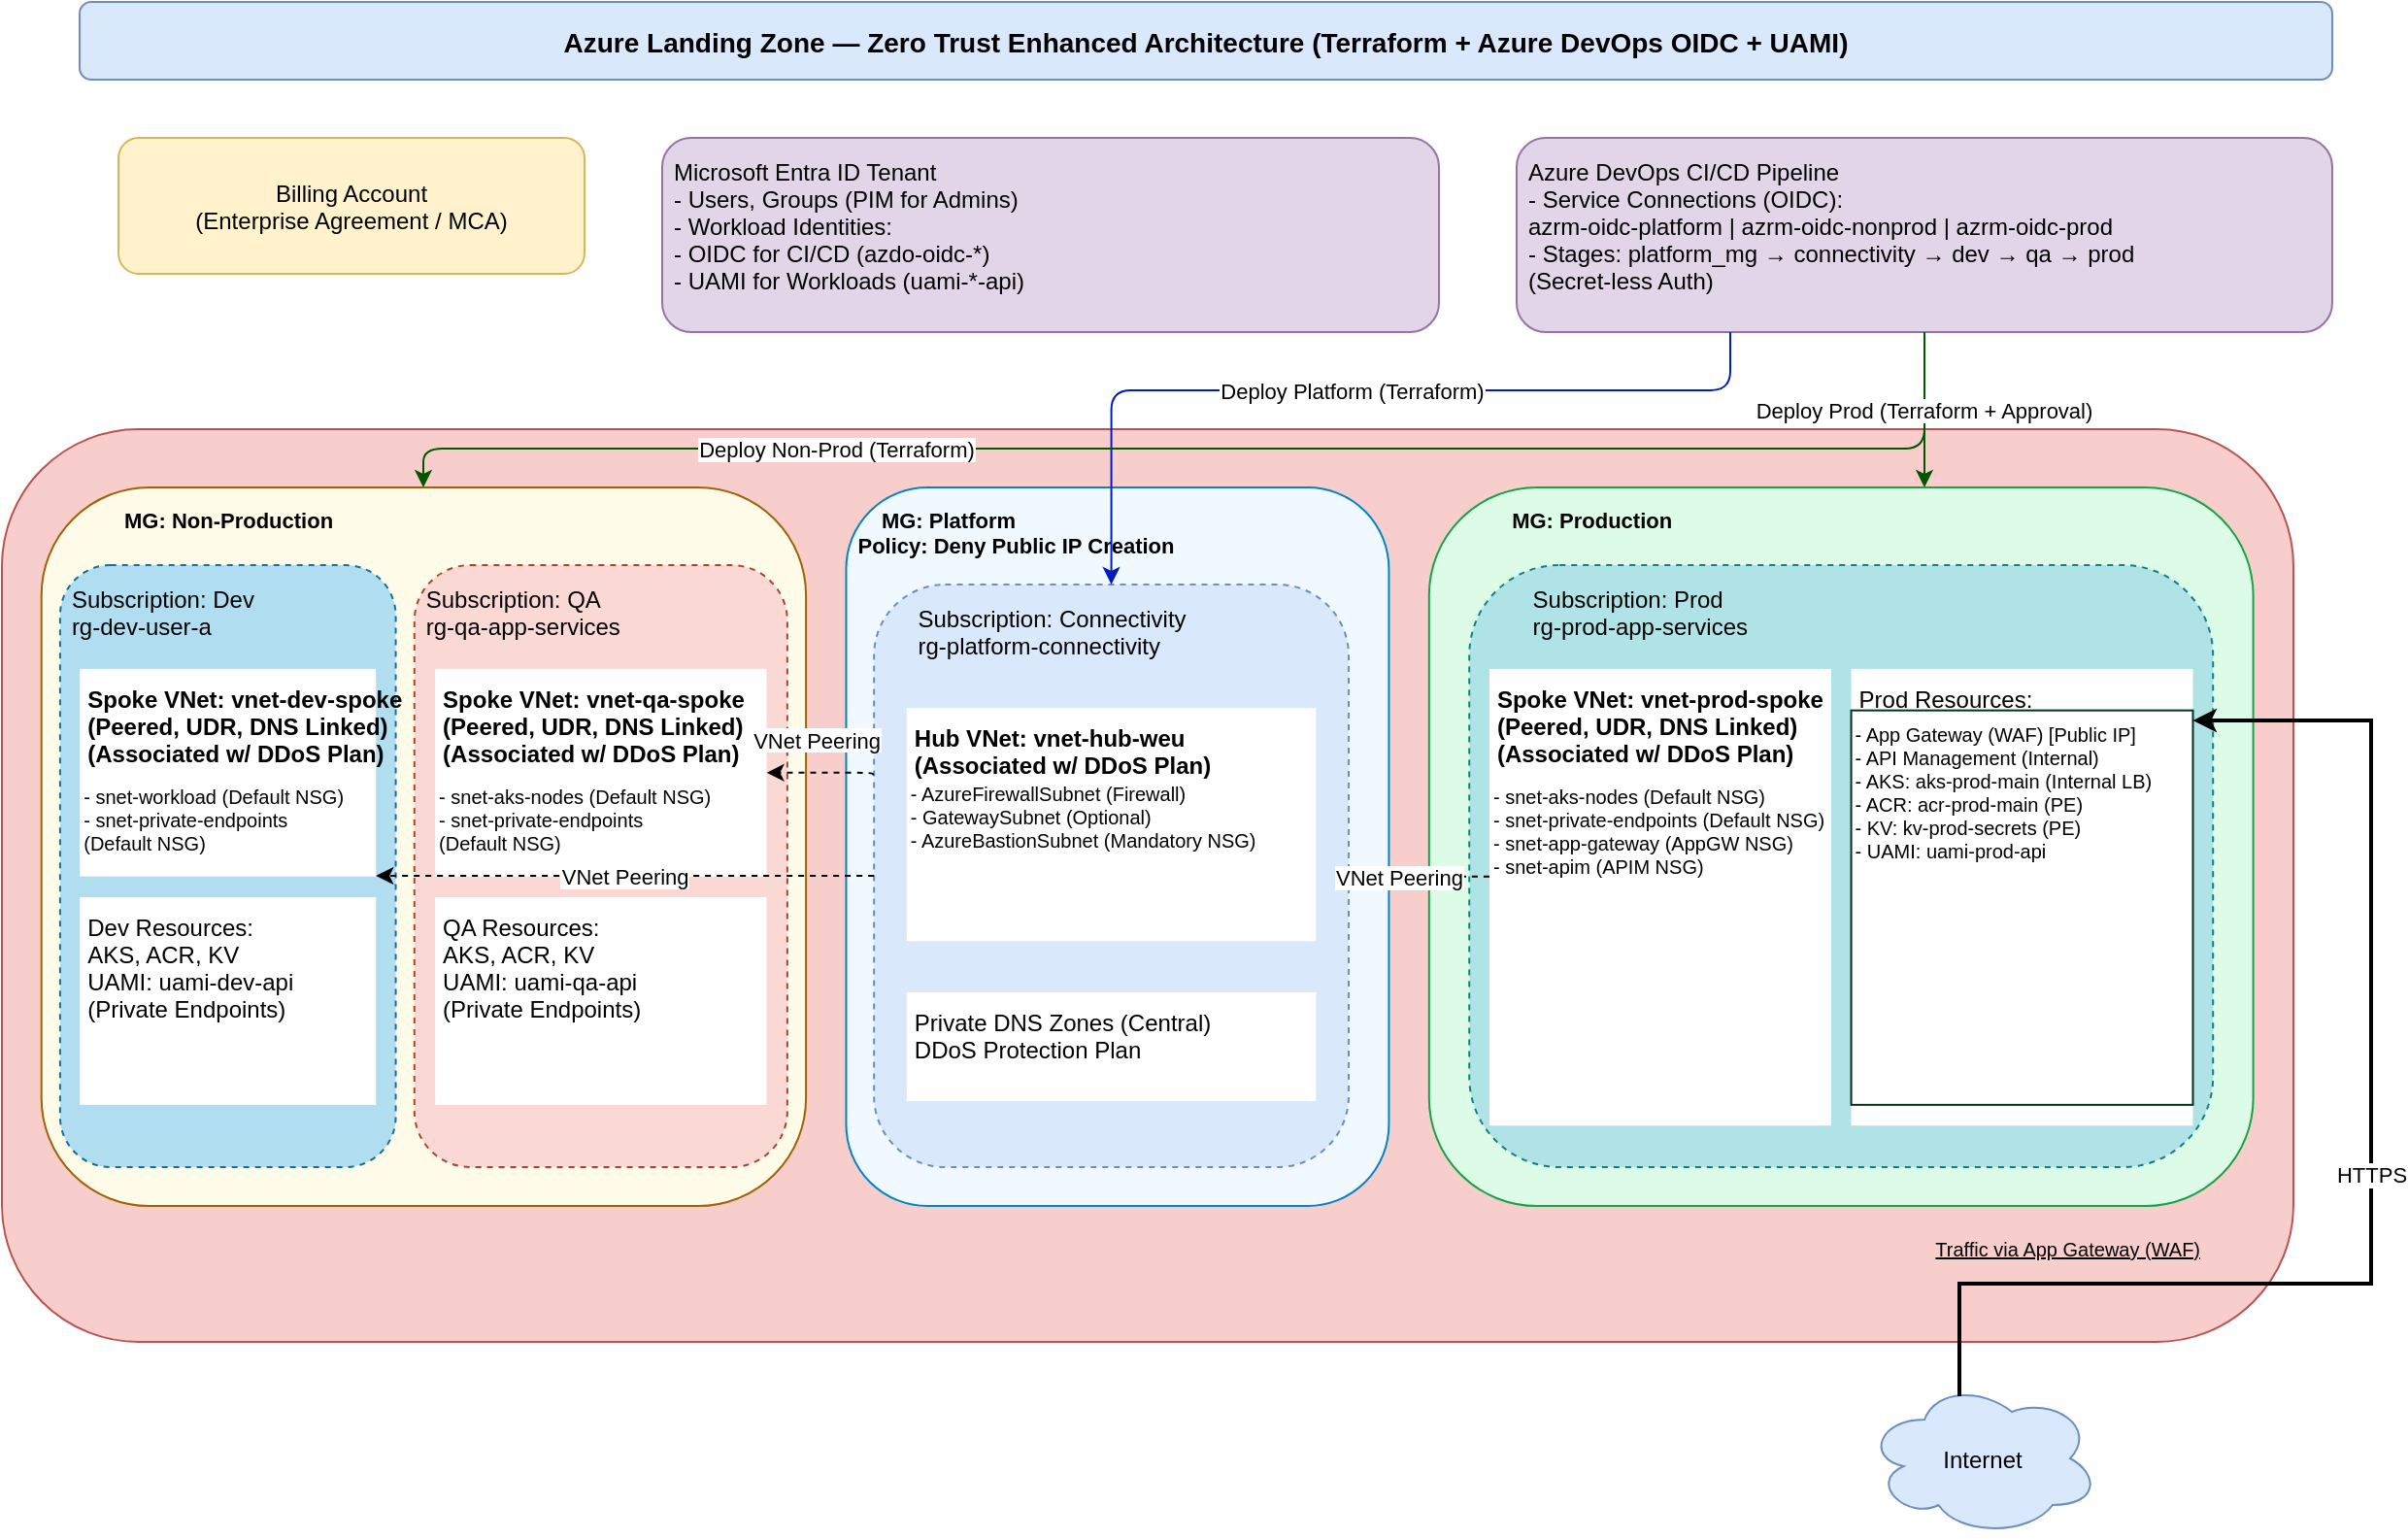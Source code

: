 <mxfile version="28.2.8">
  <diagram name="Azure Landing Zone – Zero Trust Enhanced" id="0">
    <mxGraphModel dx="2860" dy="552" grid="1" gridSize="10" guides="1" tooltips="1" connect="1" arrows="1" fold="1" page="1" pageScale="1" pageWidth="1654" pageHeight="1169" math="0" shadow="0" adaptiveColors="none">
      <root>
        <mxCell id="0" />
        <mxCell id="1" parent="0" />
        <mxCell id="title" value="Azure Landing Zone — Zero Trust Enhanced Architecture (Terraform + Azure DevOps OIDC + UAMI)" style="rounded=1;fillColor=#dae8fc;strokeColor=#6c8ebf;fontStyle=1;fontSize=14;" parent="1" vertex="1">
          <mxGeometry x="20" y="10" width="1160" height="40" as="geometry" />
        </mxCell>
        <mxCell id="billing" value="Billing Account&#xa;(Enterprise Agreement / MCA)" style="rounded=1;fillColor=#fff2cc;strokeColor=#d6b656;" parent="1" vertex="1">
          <mxGeometry x="40" y="80" width="240" height="70" as="geometry" />
        </mxCell>
        <mxCell id="entra" value="Microsoft Entra ID Tenant&#xa;- Users, Groups (PIM for Admins)&#xa;- Workload Identities:&#xa;  - OIDC for CI/CD (azdo-oidc-*)&#xa;  - UAMI for Workloads (uami-*-api)" style="rounded=1;fillColor=#e1d5e7;strokeColor=#9673a6;align=left;verticalAlign=top;spacing=6;" parent="1" vertex="1">
          <mxGeometry x="320" y="80" width="400" height="100" as="geometry" />
        </mxCell>
        <mxCell id="cicd" value="Azure DevOps CI/CD Pipeline&#xa;- Service Connections (OIDC):&#xa;  azrm-oidc-platform | azrm-oidc-nonprod | azrm-oidc-prod&#xa;- Stages: platform_mg → connectivity → dev → qa → prod&#xa;(Secret-less Auth)" style="rounded=1;fillColor=#e1d5e7;strokeColor=#9673a6;align=left;verticalAlign=top;spacing=6;" parent="1" vertex="1">
          <mxGeometry x="760" y="80" width="420" height="100" as="geometry" />
        </mxCell>
        <mxCell id="mg_hierarchy" value="" style="rounded=1;fillColor=#f8cecc;strokeColor=#b85450;fontSize=12;fontStyle=1;" parent="1" vertex="1">
          <mxGeometry x="-20" y="230" width="1180" height="470" as="geometry" />
        </mxCell>
        <mxCell id="platform_mg" value="    MG: Platform&#xa;Policy: Deny Public IP Creation" style="rounded=1;fillColor=#f0f9ff;strokeColor=#0284c7;align=left;verticalAlign=top;spacing=6;fontSize=11;fontStyle=1;" parent="mg_hierarchy" vertex="1">
          <mxGeometry x="434.737" y="30" width="279.474" height="370" as="geometry" />
        </mxCell>
        <mxCell id="connectivity" value="     Subscription: Connectivity&#xa;     rg-platform-connectivity" style="rounded=1;dashed=1;fillColor=#dae8fc;strokeColor=#6c8ebf;align=left;verticalAlign=top;spacing=6;" parent="platform_mg" vertex="1">
          <mxGeometry x="14.336" y="50" width="244.436" height="300" as="geometry" />
        </mxCell>
        <mxCell id="hub_vnet" value="Hub VNet: vnet-hub-weu&#xa;(Associated w/ DDoS Plan)" style="rounded=0;fillColor=#ffffff;strokeColor=none;align=left;verticalAlign=top;spacing=4;fontStyle=1" parent="connectivity" vertex="1">
          <mxGeometry x="16.831" y="63.617" width="210.765" height="120" as="geometry" />
        </mxCell>
        <mxCell id="hub_subnets" value="- AzureFirewallSubnet (Firewall)&#xa;- GatewaySubnet (Optional)&#xa;- AzureBastionSubnet (Mandatory NSG)" style="text;align=left;verticalAlign=top;spacing=2;fontSize=10;" parent="hub_vnet" vertex="1">
          <mxGeometry y="32" width="210.765" height="56" as="geometry" />
        </mxCell>
        <mxCell id="dns_ddos" value="Private DNS Zones (Central)&#xa;DDoS Protection Plan" style="rounded=0;fillColor=#ffffff;strokeColor=none;align=left;verticalAlign=top;spacing=4;" parent="connectivity" vertex="1">
          <mxGeometry x="16.831" y="210.0" width="210.765" height="56.002" as="geometry" />
        </mxCell>
        <mxCell id="prod_mg" value="            MG: Production" style="rounded=1;fillColor=#dcfce7;strokeColor=#16a34a;align=left;verticalAlign=top;spacing=6;fontSize=11;fontStyle=1;" parent="mg_hierarchy" vertex="1">
          <mxGeometry x="734.912" y="30" width="424.386" height="370" as="geometry" />
        </mxCell>
        <mxCell id="prod" value="        Subscription: Prod&#xa;        rg-prod-app-services" style="rounded=1;dashed=1;fillColor=#b0e3e6;strokeColor=#0e8088;align=left;verticalAlign=top;spacing=6;" parent="prod_mg" vertex="1">
          <mxGeometry x="20.702" y="40" width="382.982" height="310" as="geometry" />
        </mxCell>
        <mxCell id="prod_vnet" value="Spoke VNet: vnet-prod-spoke&#xa;(Peered, UDR, DNS Linked)&#xa;(Associated w/ DDoS Plan)" style="rounded=0;fillColor=#ffffff;strokeColor=none;align=left;verticalAlign=top;spacing=4;fontStyle=1" parent="prod" vertex="1">
          <mxGeometry x="10.351" y="53.448" width="175.965" height="235.172" as="geometry" />
        </mxCell>
        <mxCell id="prod_subnets" value="- snet-aks-nodes (Default NSG)&#xa;- snet-private-endpoints (Default NSG)&#xa;- snet-app-gateway (AppGW NSG)&#xa;- snet-apim (APIM NSG)" style="text;align=left;verticalAlign=top;spacing=2;fontSize=10;" parent="prod_vnet" vertex="1">
          <mxGeometry y="53.448" width="175.965" height="106.897" as="geometry" />
        </mxCell>
        <mxCell id="prod_workload" value="Prod Resources:" style="rounded=0;fillColor=#ffffff;strokeColor=none;align=left;verticalAlign=top;spacing=4;" parent="prod" vertex="1">
          <mxGeometry x="196.667" y="53.448" width="175.965" height="235.172" as="geometry" />
        </mxCell>
        <mxCell id="prod_items" value="- App Gateway (WAF) [Public IP]&#xa;- API Management (Internal)&#xa;- AKS: aks-prod-main (Internal LB)&#xa;- ACR: acr-prod-main (PE)&#xa;- KV: kv-prod-secrets (PE)&#xa;- UAMI: uami-prod-api" style="text;align=left;verticalAlign=top;spacing=2;fontSize=10;strokeColor=#00331A;" parent="prod_workload" vertex="1">
          <mxGeometry y="21.379" width="175.965" height="203.103" as="geometry" />
        </mxCell>
        <mxCell id="note_appgw" value="Traffic via App Gateway (WAF)" style="text;fontSize=10;fontStyle=4;" parent="mg_hierarchy" vertex="1">
          <mxGeometry x="993.684" y="410" width="144.912" height="20" as="geometry" />
        </mxCell>
        <mxCell id="nonprod_mg" value="            MG: Non-Production" style="rounded=1;fillColor=#fefce8;strokeColor=#a16207;align=left;verticalAlign=top;spacing=6;fontSize=11;fontStyle=1;" parent="mg_hierarchy" vertex="1">
          <mxGeometry x="20.345" y="30" width="393.693" height="370" as="geometry" />
        </mxCell>
        <mxCell id="dev" value="Subscription: Dev&#xa;rg-dev-user-a" style="rounded=1;dashed=1;fillColor=#b1ddf0;strokeColor=#10739e;align=left;verticalAlign=top;spacing=6;" parent="nonprod_mg" vertex="1">
          <mxGeometry x="9.602" y="40" width="172.841" height="310" as="geometry" />
        </mxCell>
        <mxCell id="dev_vnet" value="Spoke VNet: vnet-dev-spoke&#xa;(Peered, UDR, DNS Linked)&#xa;(Associated w/ DDoS Plan)" style="rounded=0;fillColor=#ffffff;strokeColor=none;align=left;verticalAlign=top;spacing=4;fontStyle=1" parent="dev" vertex="1">
          <mxGeometry x="10.167" y="53.448" width="152.507" height="106.897" as="geometry" />
        </mxCell>
        <mxCell id="dev_subnets" value="- snet-workload (Default NSG)&#xa;- snet-private-endpoints &#xa;(Default NSG)" style="text;align=left;verticalAlign=top;spacing=2;fontSize=10;" parent="dev_vnet" vertex="1">
          <mxGeometry y="53.448" width="152.507" height="53.448" as="geometry" />
        </mxCell>
        <mxCell id="dev_workload" value="Dev Resources:&#xa;AKS, ACR, KV&#xa;UAMI: uami-dev-api&#xa;(Private Endpoints)" style="rounded=0;fillColor=#ffffff;strokeColor=none;align=left;verticalAlign=top;spacing=4;" parent="dev" vertex="1">
          <mxGeometry x="10.167" y="171.034" width="152.507" height="106.897" as="geometry" />
        </mxCell>
        <mxCell id="qa" value="Subscription: QA&#xa;rg-qa-app-services" style="rounded=1;dashed=1;fillColor=#fad9d5;strokeColor=#ae4132;align=left;verticalAlign=top;spacing=6;" parent="nonprod_mg" vertex="1">
          <mxGeometry x="192.045" y="40" width="192.045" height="310" as="geometry" />
        </mxCell>
        <mxCell id="qa_vnet" value="Spoke VNet: vnet-qa-spoke&#xa;(Peered, UDR, DNS Linked)&#xa;(Associated w/ DDoS Plan)" style="rounded=0;fillColor=#ffffff;strokeColor=none;align=left;verticalAlign=top;spacing=4;fontStyle=1" parent="qa" vertex="1">
          <mxGeometry x="10.669" y="53.448" width="170.707" height="106.897" as="geometry" />
        </mxCell>
        <mxCell id="qa_subnets" value="- snet-aks-nodes (Default NSG)&#xa;- snet-private-endpoints &#xa;(Default NSG)" style="text;align=left;verticalAlign=top;spacing=2;fontSize=10;" parent="qa_vnet" vertex="1">
          <mxGeometry y="53.448" width="170.707" height="53.448" as="geometry" />
        </mxCell>
        <mxCell id="qa_workload" value="QA Resources:&#xa;AKS, ACR, KV&#xa;UAMI: uami-qa-api&#xa;(Private Endpoints)" style="rounded=0;fillColor=#ffffff;strokeColor=none;align=left;verticalAlign=top;spacing=4;" parent="qa" vertex="1">
          <mxGeometry x="10.669" y="171.034" width="170.707" height="106.897" as="geometry" />
        </mxCell>
        <mxCell id="peer1" value="VNet Peering" style="edgeStyle=orthogonalEdgeStyle;dashed=1;strokeColor=#000000;" parent="mg_hierarchy" source="connectivity" target="dev_vnet" edge="1">
          <mxGeometry relative="1" as="geometry">
            <Array as="points">
              <mxPoint x="279.474" y="230" />
              <mxPoint x="502.018" y="230" />
            </Array>
          </mxGeometry>
        </mxCell>
        <mxCell id="peer2" value="VNet Peering" style="edgeStyle=orthogonalEdgeStyle;dashed=1;strokeColor=#000000;entryX=1;entryY=0;entryDx=0;entryDy=0;exitX=-0.002;exitY=0.327;exitDx=0;exitDy=0;exitPerimeter=0;" parent="mg_hierarchy" source="connectivity" target="qa_subnets" edge="1">
          <mxGeometry x="0.064" y="-17" relative="1" as="geometry">
            <Array as="points">
              <mxPoint x="449" y="177" />
            </Array>
            <mxPoint as="offset" />
          </mxGeometry>
        </mxCell>
        <mxCell id="peer3" value="VNet Peering" style="edgeStyle=orthogonalEdgeStyle;dashed=1;strokeColor=#000000;exitX=0;exitY=0.5;exitDx=0;exitDy=0;entryX=1;entryY=0.5;entryDx=0;entryDy=0;" parent="mg_hierarchy" source="prod_subnets" target="connectivity" edge="1">
          <mxGeometry x="-0.006" y="10" relative="1" as="geometry">
            <Array as="points" />
            <mxPoint x="-18.064" y="214.5" as="sourcePoint" />
            <mxPoint x="462.049" y="214.5" as="targetPoint" />
            <mxPoint as="offset" />
          </mxGeometry>
        </mxCell>
        <mxCell id="deploy1" value="Deploy Platform (Terraform)" style="edgeStyle=orthogonalEdgeStyle;rounded=1;strokeColor=#001DBC;fillColor=#0050ef;entryX=0.5;entryY=0;entryDx=0;entryDy=0;" parent="1" source="cicd" target="connectivity" edge="1">
          <mxGeometry relative="1" as="geometry">
            <Array as="points">
              <mxPoint x="870" y="210" />
              <mxPoint x="551" y="210" />
            </Array>
            <mxPoint x="870" y="210" as="sourcePoint" />
            <mxPoint x="160" y="320" as="targetPoint" />
          </mxGeometry>
        </mxCell>
        <mxCell id="deploy2" value="Deploy Non-Prod (Terraform)" style="edgeStyle=orthogonalEdgeStyle;rounded=1;strokeColor=#005700;fillColor=#008a00;" parent="1" source="cicd" target="nonprod_mg" edge="1">
          <mxGeometry x="0.454" relative="1" as="geometry">
            <Array as="points">
              <mxPoint x="970" y="240" />
              <mxPoint x="197" y="240" />
            </Array>
            <mxPoint as="offset" />
          </mxGeometry>
        </mxCell>
        <mxCell id="deploy3" value="Deploy Prod (Terraform + Approval)" style="edgeStyle=orthogonalEdgeStyle;rounded=1;strokeColor=#005700;fillColor=#008a00;" parent="1" source="cicd" target="prod_mg" edge="1">
          <mxGeometry relative="1" as="geometry">
            <Array as="points">
              <mxPoint x="1070" y="280" />
              <mxPoint x="915" y="280" />
            </Array>
          </mxGeometry>
        </mxCell>
        <mxCell id="internet" value="Internet" style="ellipse;shape=cloud;fillColor=#dae8fc;strokeColor=#6c8ebf;" parent="1" vertex="1">
          <mxGeometry x="940" y="720" width="120" height="80" as="geometry" />
        </mxCell>
        <mxCell id="traffic_flow" value="HTTPS" style="edgeStyle=orthogonalEdgeStyle;rounded=0;orthogonalLoop=1;jettySize=auto;html=1;endArrow=classic;endFill=1;strokeWidth=2;exitX=0.4;exitY=0.1;exitDx=0;exitDy=0;exitPerimeter=0;" parent="1" source="internet" target="prod_items" edge="1">
          <mxGeometry relative="1" as="geometry">
            <Array as="points">
              <mxPoint x="988" y="670" />
              <mxPoint x="1200" y="670" />
              <mxPoint x="1200" y="380" />
            </Array>
          </mxGeometry>
        </mxCell>
      </root>
    </mxGraphModel>
  </diagram>
</mxfile>

